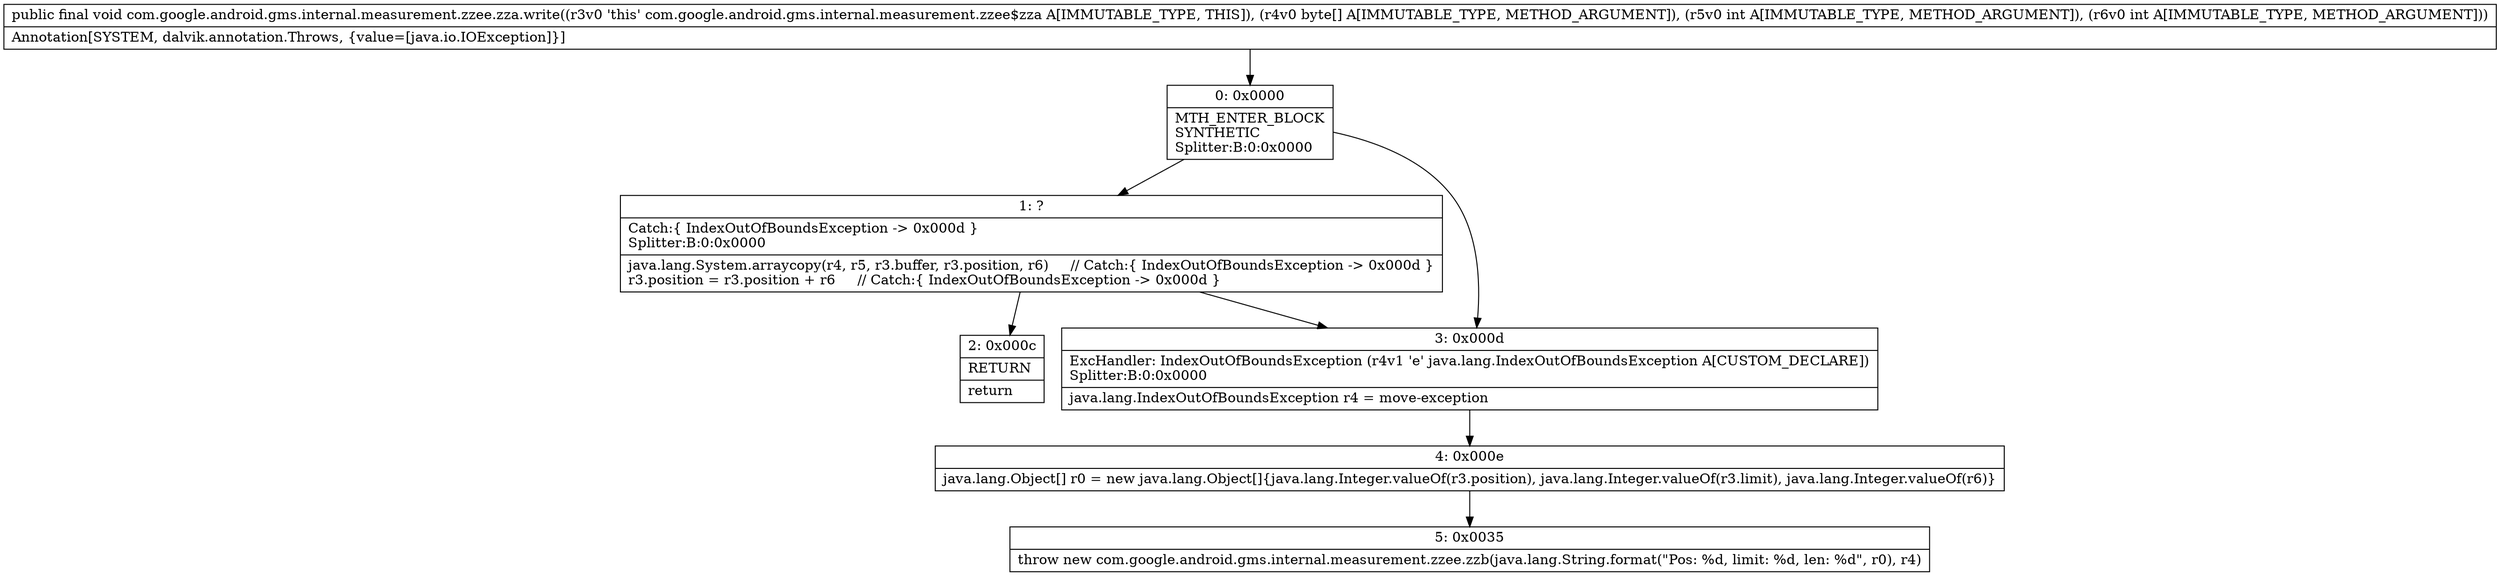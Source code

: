 digraph "CFG forcom.google.android.gms.internal.measurement.zzee.zza.write([BII)V" {
Node_0 [shape=record,label="{0\:\ 0x0000|MTH_ENTER_BLOCK\lSYNTHETIC\lSplitter:B:0:0x0000\l}"];
Node_1 [shape=record,label="{1\:\ ?|Catch:\{ IndexOutOfBoundsException \-\> 0x000d \}\lSplitter:B:0:0x0000\l|java.lang.System.arraycopy(r4, r5, r3.buffer, r3.position, r6)     \/\/ Catch:\{ IndexOutOfBoundsException \-\> 0x000d \}\lr3.position = r3.position + r6     \/\/ Catch:\{ IndexOutOfBoundsException \-\> 0x000d \}\l}"];
Node_2 [shape=record,label="{2\:\ 0x000c|RETURN\l|return\l}"];
Node_3 [shape=record,label="{3\:\ 0x000d|ExcHandler: IndexOutOfBoundsException (r4v1 'e' java.lang.IndexOutOfBoundsException A[CUSTOM_DECLARE])\lSplitter:B:0:0x0000\l|java.lang.IndexOutOfBoundsException r4 = move\-exception\l}"];
Node_4 [shape=record,label="{4\:\ 0x000e|java.lang.Object[] r0 = new java.lang.Object[]\{java.lang.Integer.valueOf(r3.position), java.lang.Integer.valueOf(r3.limit), java.lang.Integer.valueOf(r6)\}\l}"];
Node_5 [shape=record,label="{5\:\ 0x0035|throw new com.google.android.gms.internal.measurement.zzee.zzb(java.lang.String.format(\"Pos: %d, limit: %d, len: %d\", r0), r4)\l}"];
MethodNode[shape=record,label="{public final void com.google.android.gms.internal.measurement.zzee.zza.write((r3v0 'this' com.google.android.gms.internal.measurement.zzee$zza A[IMMUTABLE_TYPE, THIS]), (r4v0 byte[] A[IMMUTABLE_TYPE, METHOD_ARGUMENT]), (r5v0 int A[IMMUTABLE_TYPE, METHOD_ARGUMENT]), (r6v0 int A[IMMUTABLE_TYPE, METHOD_ARGUMENT]))  | Annotation[SYSTEM, dalvik.annotation.Throws, \{value=[java.io.IOException]\}]\l}"];
MethodNode -> Node_0;
Node_0 -> Node_1;
Node_0 -> Node_3;
Node_1 -> Node_2;
Node_1 -> Node_3;
Node_3 -> Node_4;
Node_4 -> Node_5;
}

